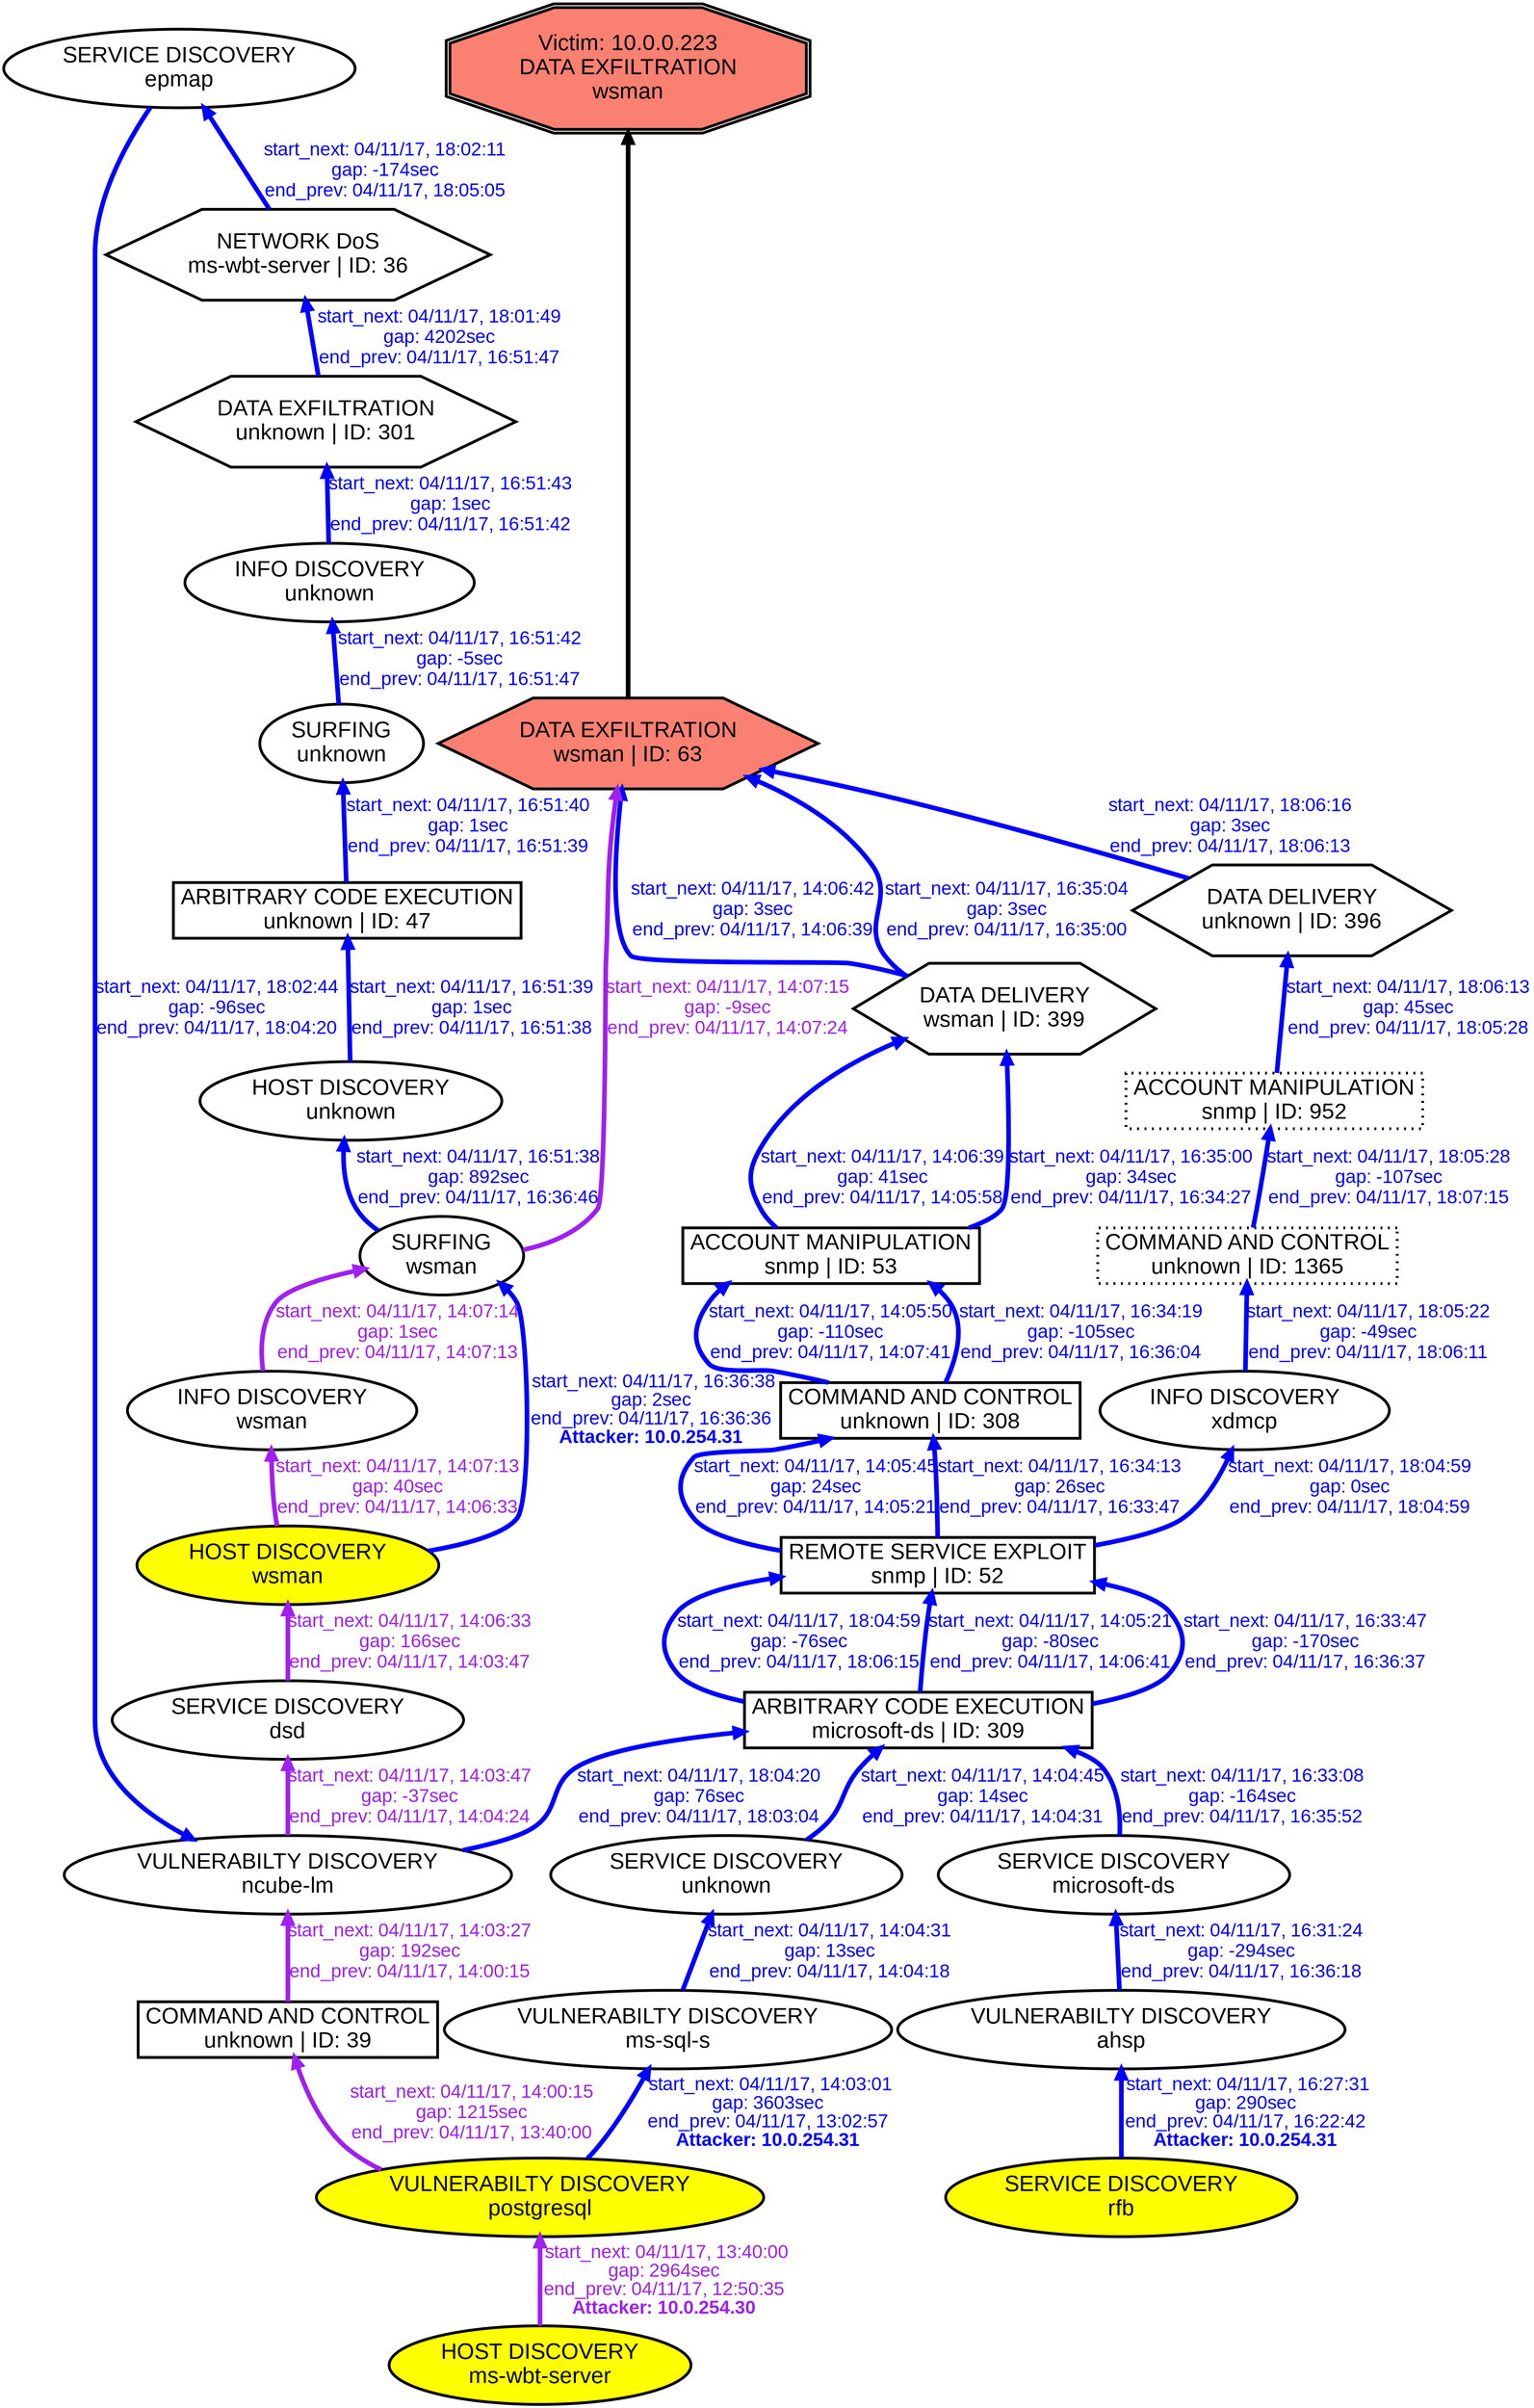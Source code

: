 digraph DATAEXFILTRATIONwsman {
rankdir="BT"; 
 graph [ nodesep="0.1", ranksep="0.02"] 
 node [ fontname=Arial, fontsize=24,penwidth=3]; 
 edge [ fontname=Arial, fontsize=20,penwidth=5 ];
"Victim: 10.0.0.223
DATA EXFILTRATION
wsman" [shape=doubleoctagon, style=filled, fillcolor=salmon];
{ rank = max; "Victim: 10.0.0.223
DATA EXFILTRATION
wsman"}
"DATA EXFILTRATION
wsman | ID: 63" -> "Victim: 10.0.0.223
DATA EXFILTRATION
wsman"
"DATA EXFILTRATION
wsman | ID: 63" [style=filled, fillcolor= salmon]
{ rank=same; "DATA EXFILTRATION
wsman | ID: 63"}
"VULNERABILTY DISCOVERY
postgresql" [style=filled, fillcolor= yellow]
"VULNERABILTY DISCOVERY
postgresql" -> "VULNERABILTY DISCOVERY
ms-sql-s" [ color=blue] [label=<<font color="blue"> start_next: 04/11/17, 14:03:01<br/>gap: 3603sec<br/>end_prev: 04/11/17, 13:02:57</font><br/><font color="blue"><b>Attacker: 10.0.254.31</b></font>>]
"VULNERABILTY DISCOVERY
ms-sql-s" -> "SERVICE DISCOVERY
unknown" [ label="start_next: 04/11/17, 14:04:31
gap: 13sec
end_prev: 04/11/17, 14:04:18"][ fontcolor="blue" color=blue]
"SERVICE DISCOVERY
unknown" -> "ARBITRARY CODE EXECUTION
microsoft-ds | ID: 309" [ label="start_next: 04/11/17, 14:04:45
gap: 14sec
end_prev: 04/11/17, 14:04:31"][ fontcolor="blue" color=blue]
"ARBITRARY CODE EXECUTION
microsoft-ds | ID: 309" -> "REMOTE SERVICE EXPLOIT
snmp | ID: 52" [ label="start_next: 04/11/17, 14:05:21
gap: -80sec
end_prev: 04/11/17, 14:06:41"][ fontcolor="blue" color=blue]
"REMOTE SERVICE EXPLOIT
snmp | ID: 52" -> "COMMAND AND CONTROL
unknown | ID: 308" [ label="start_next: 04/11/17, 14:05:45
gap: 24sec
end_prev: 04/11/17, 14:05:21"][ fontcolor="blue" color=blue]
"COMMAND AND CONTROL
unknown | ID: 308" -> "ACCOUNT MANIPULATION
snmp | ID: 53" [ label="start_next: 04/11/17, 14:05:50
gap: -110sec
end_prev: 04/11/17, 14:07:41"][ fontcolor="blue" color=blue]
"ACCOUNT MANIPULATION
snmp | ID: 53" -> "DATA DELIVERY
wsman | ID: 399" [ label="start_next: 04/11/17, 14:06:39
gap: 41sec
end_prev: 04/11/17, 14:05:58"][ fontcolor="blue" color=blue]
"DATA DELIVERY
wsman | ID: 399" -> "DATA EXFILTRATION
wsman | ID: 63" [ label="start_next: 04/11/17, 14:06:42
gap: 3sec
end_prev: 04/11/17, 14:06:39"][ fontcolor="blue" color=blue]
"SERVICE DISCOVERY
rfb" [style=filled, fillcolor= yellow]
"SERVICE DISCOVERY
rfb" -> "VULNERABILTY DISCOVERY
ahsp" [ color=blue] [label=<<font color="blue"> start_next: 04/11/17, 16:27:31<br/>gap: 290sec<br/>end_prev: 04/11/17, 16:22:42</font><br/><font color="blue"><b>Attacker: 10.0.254.31</b></font>>]
"VULNERABILTY DISCOVERY
ahsp" -> "SERVICE DISCOVERY
microsoft-ds" [ label="start_next: 04/11/17, 16:31:24
gap: -294sec
end_prev: 04/11/17, 16:36:18"][ fontcolor="blue" color=blue]
"SERVICE DISCOVERY
microsoft-ds" -> "ARBITRARY CODE EXECUTION
microsoft-ds | ID: 309" [ label="start_next: 04/11/17, 16:33:08
gap: -164sec
end_prev: 04/11/17, 16:35:52"][ fontcolor="blue" color=blue]
"ARBITRARY CODE EXECUTION
microsoft-ds | ID: 309" -> "REMOTE SERVICE EXPLOIT
snmp | ID: 52" [ label="start_next: 04/11/17, 16:33:47
gap: -170sec
end_prev: 04/11/17, 16:36:37"][ fontcolor="blue" color=blue]
"REMOTE SERVICE EXPLOIT
snmp | ID: 52" -> "COMMAND AND CONTROL
unknown | ID: 308" [ label="start_next: 04/11/17, 16:34:13
gap: 26sec
end_prev: 04/11/17, 16:33:47"][ fontcolor="blue" color=blue]
"COMMAND AND CONTROL
unknown | ID: 308" -> "ACCOUNT MANIPULATION
snmp | ID: 53" [ label="start_next: 04/11/17, 16:34:19
gap: -105sec
end_prev: 04/11/17, 16:36:04"][ fontcolor="blue" color=blue]
"ACCOUNT MANIPULATION
snmp | ID: 53" -> "DATA DELIVERY
wsman | ID: 399" [ label="start_next: 04/11/17, 16:35:00
gap: 34sec
end_prev: 04/11/17, 16:34:27"][ fontcolor="blue" color=blue]
"DATA DELIVERY
wsman | ID: 399" -> "DATA EXFILTRATION
wsman | ID: 63" [ label="start_next: 04/11/17, 16:35:04
gap: 3sec
end_prev: 04/11/17, 16:35:00"][ fontcolor="blue" color=blue]
"HOST DISCOVERY
wsman" [style=filled, fillcolor= yellow]
"HOST DISCOVERY
wsman" -> "SURFING
wsman" [ color=blue] [label=<<font color="blue"> start_next: 04/11/17, 16:36:38<br/>gap: 2sec<br/>end_prev: 04/11/17, 16:36:36</font><br/><font color="blue"><b>Attacker: 10.0.254.31</b></font>>]
"SURFING
wsman" -> "HOST DISCOVERY
unknown" [ label="start_next: 04/11/17, 16:51:38
gap: 892sec
end_prev: 04/11/17, 16:36:46"][ fontcolor="blue" color=blue]
"HOST DISCOVERY
unknown" -> "ARBITRARY CODE EXECUTION
unknown | ID: 47" [ label="start_next: 04/11/17, 16:51:39
gap: 1sec
end_prev: 04/11/17, 16:51:38"][ fontcolor="blue" color=blue]
"ARBITRARY CODE EXECUTION
unknown | ID: 47" -> "SURFING
unknown" [ label="start_next: 04/11/17, 16:51:40
gap: 1sec
end_prev: 04/11/17, 16:51:39"][ fontcolor="blue" color=blue]
"SURFING
unknown" -> "INFO DISCOVERY
unknown" [ label="start_next: 04/11/17, 16:51:42
gap: -5sec
end_prev: 04/11/17, 16:51:47"][ fontcolor="blue" color=blue]
"INFO DISCOVERY
unknown" -> "DATA EXFILTRATION
unknown | ID: 301" [ label="start_next: 04/11/17, 16:51:43
gap: 1sec
end_prev: 04/11/17, 16:51:42"][ fontcolor="blue" color=blue]
"DATA EXFILTRATION
unknown | ID: 301" -> "NETWORK DoS
ms-wbt-server | ID: 36" [ label="start_next: 04/11/17, 18:01:49
gap: 4202sec
end_prev: 04/11/17, 16:51:47"][ fontcolor="blue" color=blue]
"NETWORK DoS
ms-wbt-server | ID: 36" -> "SERVICE DISCOVERY
epmap" [ label="start_next: 04/11/17, 18:02:11
gap: -174sec
end_prev: 04/11/17, 18:05:05"][ fontcolor="blue" color=blue]
"SERVICE DISCOVERY
epmap" -> "VULNERABILTY DISCOVERY
ncube-lm" [ label="start_next: 04/11/17, 18:02:44
gap: -96sec
end_prev: 04/11/17, 18:04:20"][ fontcolor="blue" color=blue]
"VULNERABILTY DISCOVERY
ncube-lm" -> "ARBITRARY CODE EXECUTION
microsoft-ds | ID: 309" [ label="start_next: 04/11/17, 18:04:20
gap: 76sec
end_prev: 04/11/17, 18:03:04"][ fontcolor="blue" color=blue]
"ARBITRARY CODE EXECUTION
microsoft-ds | ID: 309" -> "REMOTE SERVICE EXPLOIT
snmp | ID: 52" [ label="start_next: 04/11/17, 18:04:59
gap: -76sec
end_prev: 04/11/17, 18:06:15"][ fontcolor="blue" color=blue]
"REMOTE SERVICE EXPLOIT
snmp | ID: 52" -> "INFO DISCOVERY
xdmcp" [ label="start_next: 04/11/17, 18:04:59
gap: 0sec
end_prev: 04/11/17, 18:04:59"][ fontcolor="blue" color=blue]
"INFO DISCOVERY
xdmcp" -> "COMMAND AND CONTROL
unknown | ID: 1365" [ label="start_next: 04/11/17, 18:05:22
gap: -49sec
end_prev: 04/11/17, 18:06:11"][ fontcolor="blue" color=blue]
"COMMAND AND CONTROL
unknown | ID: 1365" -> "ACCOUNT MANIPULATION
snmp | ID: 952" [ label="start_next: 04/11/17, 18:05:28
gap: -107sec
end_prev: 04/11/17, 18:07:15"][ fontcolor="blue" color=blue]
"ACCOUNT MANIPULATION
snmp | ID: 952" -> "DATA DELIVERY
unknown | ID: 396" [ label="start_next: 04/11/17, 18:06:13
gap: 45sec
end_prev: 04/11/17, 18:05:28"][ fontcolor="blue" color=blue]
"DATA DELIVERY
unknown | ID: 396" -> "DATA EXFILTRATION
wsman | ID: 63" [ label="start_next: 04/11/17, 18:06:16
gap: 3sec
end_prev: 04/11/17, 18:06:13"][ fontcolor="blue" color=blue]
"HOST DISCOVERY
ms-wbt-server" [style=filled, fillcolor= yellow]
"HOST DISCOVERY
ms-wbt-server" -> "VULNERABILTY DISCOVERY
postgresql" [ color=purple] [label=<<font color="purple"> start_next: 04/11/17, 13:40:00<br/>gap: 2964sec<br/>end_prev: 04/11/17, 12:50:35</font><br/><font color="purple"><b>Attacker: 10.0.254.30</b></font>>]
"VULNERABILTY DISCOVERY
postgresql" -> "COMMAND AND CONTROL
unknown | ID: 39" [ label="start_next: 04/11/17, 14:00:15
gap: 1215sec
end_prev: 04/11/17, 13:40:00"][ fontcolor="purple" color=purple]
"COMMAND AND CONTROL
unknown | ID: 39" -> "VULNERABILTY DISCOVERY
ncube-lm" [ label="start_next: 04/11/17, 14:03:27
gap: 192sec
end_prev: 04/11/17, 14:00:15"][ fontcolor="purple" color=purple]
"VULNERABILTY DISCOVERY
ncube-lm" -> "SERVICE DISCOVERY
dsd" [ label="start_next: 04/11/17, 14:03:47
gap: -37sec
end_prev: 04/11/17, 14:04:24"][ fontcolor="purple" color=purple]
"SERVICE DISCOVERY
dsd" -> "HOST DISCOVERY
wsman" [ label="start_next: 04/11/17, 14:06:33
gap: 166sec
end_prev: 04/11/17, 14:03:47"][ fontcolor="purple" color=purple]
"HOST DISCOVERY
wsman" -> "INFO DISCOVERY
wsman" [ label="start_next: 04/11/17, 14:07:13
gap: 40sec
end_prev: 04/11/17, 14:06:33"][ fontcolor="purple" color=purple]
"INFO DISCOVERY
wsman" -> "SURFING
wsman" [ label="start_next: 04/11/17, 14:07:14
gap: 1sec
end_prev: 04/11/17, 14:07:13"][ fontcolor="purple" color=purple]
"SURFING
wsman" -> "DATA EXFILTRATION
wsman | ID: 63" [ label="start_next: 04/11/17, 14:07:15
gap: -9sec
end_prev: 04/11/17, 14:07:24"][ fontcolor="purple" color=purple]
"VULNERABILTY DISCOVERY
postgresql" [shape=oval]
"VULNERABILTY DISCOVERY
postgresql" [tooltip="ET POLICY Suspicious inbound to MSSQL port 1433
ET POLICY Suspicious inbound to Oracle SQL port 1521
ET POLICY Suspicious inbound to PostgreSQL port 5432"]
"VULNERABILTY DISCOVERY
ms-sql-s" [shape=oval]
"VULNERABILTY DISCOVERY
ms-sql-s" [tooltip="ET POLICY Suspicious inbound to MSSQL port 1433
ET POLICY Suspicious inbound to Oracle SQL port 1521
ET POLICY Suspicious inbound to mSQL port 4333"]
"SERVICE DISCOVERY
unknown" [shape=oval]
"SERVICE DISCOVERY
unknown" [tooltip="ET SCAN Potential VNC Scan 5800-5820"]
"ARBITRARY CODE EXECUTION
microsoft-ds | ID: 309" [shape=box]
"ARBITRARY CODE EXECUTION
microsoft-ds | ID: 309" [tooltip="GPL NETBIOS DCERPC Remote Activation bind attempt
ET CURRENT_EVENTS QNAP Shellshock CVE-2014-6271
GPL NETBIOS DCERPC IActivation little endian bind attempt
GPL MISC UPnP malformed advertisement
GPL NETBIOS SMB-DS Session Setup NTMLSSP unicode asn1 overflow attempt"]
"REMOTE SERVICE EXPLOIT
snmp | ID: 52" [shape=box]
"REMOTE SERVICE EXPLOIT
snmp | ID: 52" [tooltip="ET SNMP Samsung Printer SNMP Hardcode RW Community String"]
"COMMAND AND CONTROL
unknown | ID: 308" [shape=box]
"COMMAND AND CONTROL
unknown | ID: 308" [tooltip="ET POLICY RDP connection confirm"]
"ACCOUNT MANIPULATION
snmp | ID: 53" [shape=box]
"ACCOUNT MANIPULATION
snmp | ID: 53" [tooltip="GPL SNMP private access udp
GPL SNMP public access udp"]
"DATA DELIVERY
wsman | ID: 399" [shape=hexagon]
"DATA DELIVERY
wsman | ID: 399" [tooltip="GPL WEB_SERVER perl post attempt"]
"DATA EXFILTRATION
wsman | ID: 63" [shape=hexagon]
"DATA EXFILTRATION
wsman | ID: 63" [tooltip="ET WEB_SPECIFIC_APPS PHP-CGI query string parameter vulnerability"]
"SERVICE DISCOVERY
rfb" [shape=oval]
"SERVICE DISCOVERY
rfb" [tooltip="ET SCAN Potential VNC Scan 5800-5820
ET SCAN Potential VNC Scan 5900-5920"]
"VULNERABILTY DISCOVERY
ahsp" [shape=oval]
"VULNERABILTY DISCOVERY
ahsp" [tooltip="ET POLICY Suspicious inbound to mySQL port 3306
ET POLICY Suspicious inbound to mSQL port 4333
ET POLICY Suspicious inbound to MSSQL port 1433
ET POLICY Suspicious inbound to Oracle SQL port 1521
ET POLICY Suspicious inbound to PostgreSQL port 5432"]
"SERVICE DISCOVERY
microsoft-ds" [shape=oval]
"SERVICE DISCOVERY
microsoft-ds" [tooltip="ET SCAN Behavioral Unusual Port 445 traffic Potential Scan or Infection
ET SCAN Potential VNC Scan 5900-5920"]
"HOST DISCOVERY
wsman" [shape=oval]
"HOST DISCOVERY
wsman" [tooltip="ET SCAN Possible Nmap User-Agent Observed
ET SCAN Nmap Scripting Engine User-Agent Detected (Nmap Scripting Engine)"]
"SURFING
wsman" [shape=oval]
"SURFING
wsman" [tooltip="ET WEB_SERVER WEB-PHP phpinfo access"]
"HOST DISCOVERY
unknown" [shape=oval]
"HOST DISCOVERY
unknown" [tooltip="ET SCAN Possible Nmap User-Agent Observed
ET SCAN Nmap Scripting Engine User-Agent Detected (Nmap Scripting Engine)"]
"ARBITRARY CODE EXECUTION
unknown | ID: 47" [shape=box]
"ARBITRARY CODE EXECUTION
unknown | ID: 47" [tooltip="ET CURRENT_EVENTS QNAP Shellshock CVE-2014-6271"]
"SURFING
unknown" [shape=oval]
"SURFING
unknown" [tooltip="ET WEB_SERVER WEB-PHP phpinfo access"]
"INFO DISCOVERY
unknown" [shape=oval]
"INFO DISCOVERY
unknown" [tooltip="GPL WEB_SERVER globals.pl access"]
"DATA EXFILTRATION
unknown | ID: 301" [shape=hexagon]
"DATA EXFILTRATION
unknown | ID: 301" [tooltip="ET WEB_SPECIFIC_APPS PHP-CGI query string parameter vulnerability"]
"NETWORK DoS
ms-wbt-server | ID: 36" [shape=hexagon]
"NETWORK DoS
ms-wbt-server | ID: 36" [tooltip="ET DOS Microsoft Remote Desktop (RDP) Syn then Reset 30 Second DoS Attempt"]
"SERVICE DISCOVERY
epmap" [shape=oval]
"SERVICE DISCOVERY
epmap" [tooltip="ET SCAN Behavioral Unusual Port 135 traffic Potential Scan or Infection
ET SCAN Potential VNC Scan 5800-5820
ET SCAN Behavioral Unusual Port 445 traffic Potential Scan or Infection"]
"VULNERABILTY DISCOVERY
ncube-lm" [shape=oval]
"VULNERABILTY DISCOVERY
ncube-lm" [tooltip="ET POLICY Suspicious inbound to PostgreSQL port 5432
ET POLICY Suspicious inbound to Oracle SQL port 1521
ET POLICY Suspicious inbound to mSQL port 4333"]
"INFO DISCOVERY
xdmcp" [shape=oval]
"INFO DISCOVERY
xdmcp" [tooltip="GPL WEB_SERVER mod_gzip_status access
GPL RPC xdmcp info query"]
"COMMAND AND CONTROL
unknown | ID: 1365" [style="dotted", shape=box]
"COMMAND AND CONTROL
unknown | ID: 1365" [tooltip="ET POLICY RDP connection confirm"]
"ACCOUNT MANIPULATION
snmp | ID: 952" [style="dotted", shape=box]
"ACCOUNT MANIPULATION
snmp | ID: 952" [tooltip="GPL SNMP public access udp"]
"DATA DELIVERY
unknown | ID: 396" [shape=hexagon]
"DATA DELIVERY
unknown | ID: 396" [tooltip="GPL WEB_SERVER perl post attempt"]
"HOST DISCOVERY
ms-wbt-server" [shape=oval]
"HOST DISCOVERY
ms-wbt-server" [tooltip="ET SCAN Behavioral Unusually fast Terminal Server Traffic Potential Scan or Infection (Inbound)"]
"COMMAND AND CONTROL
unknown | ID: 39" [shape=box]
"COMMAND AND CONTROL
unknown | ID: 39" [tooltip="ET POLICY RDP connection confirm"]
"SERVICE DISCOVERY
dsd" [shape=oval]
"SERVICE DISCOVERY
dsd" [tooltip="ET SCAN Potential VNC Scan 5900-5920"]
"INFO DISCOVERY
wsman" [shape=oval]
"INFO DISCOVERY
wsman" [tooltip="GPL WEB_SERVER globals.pl access"]
}
